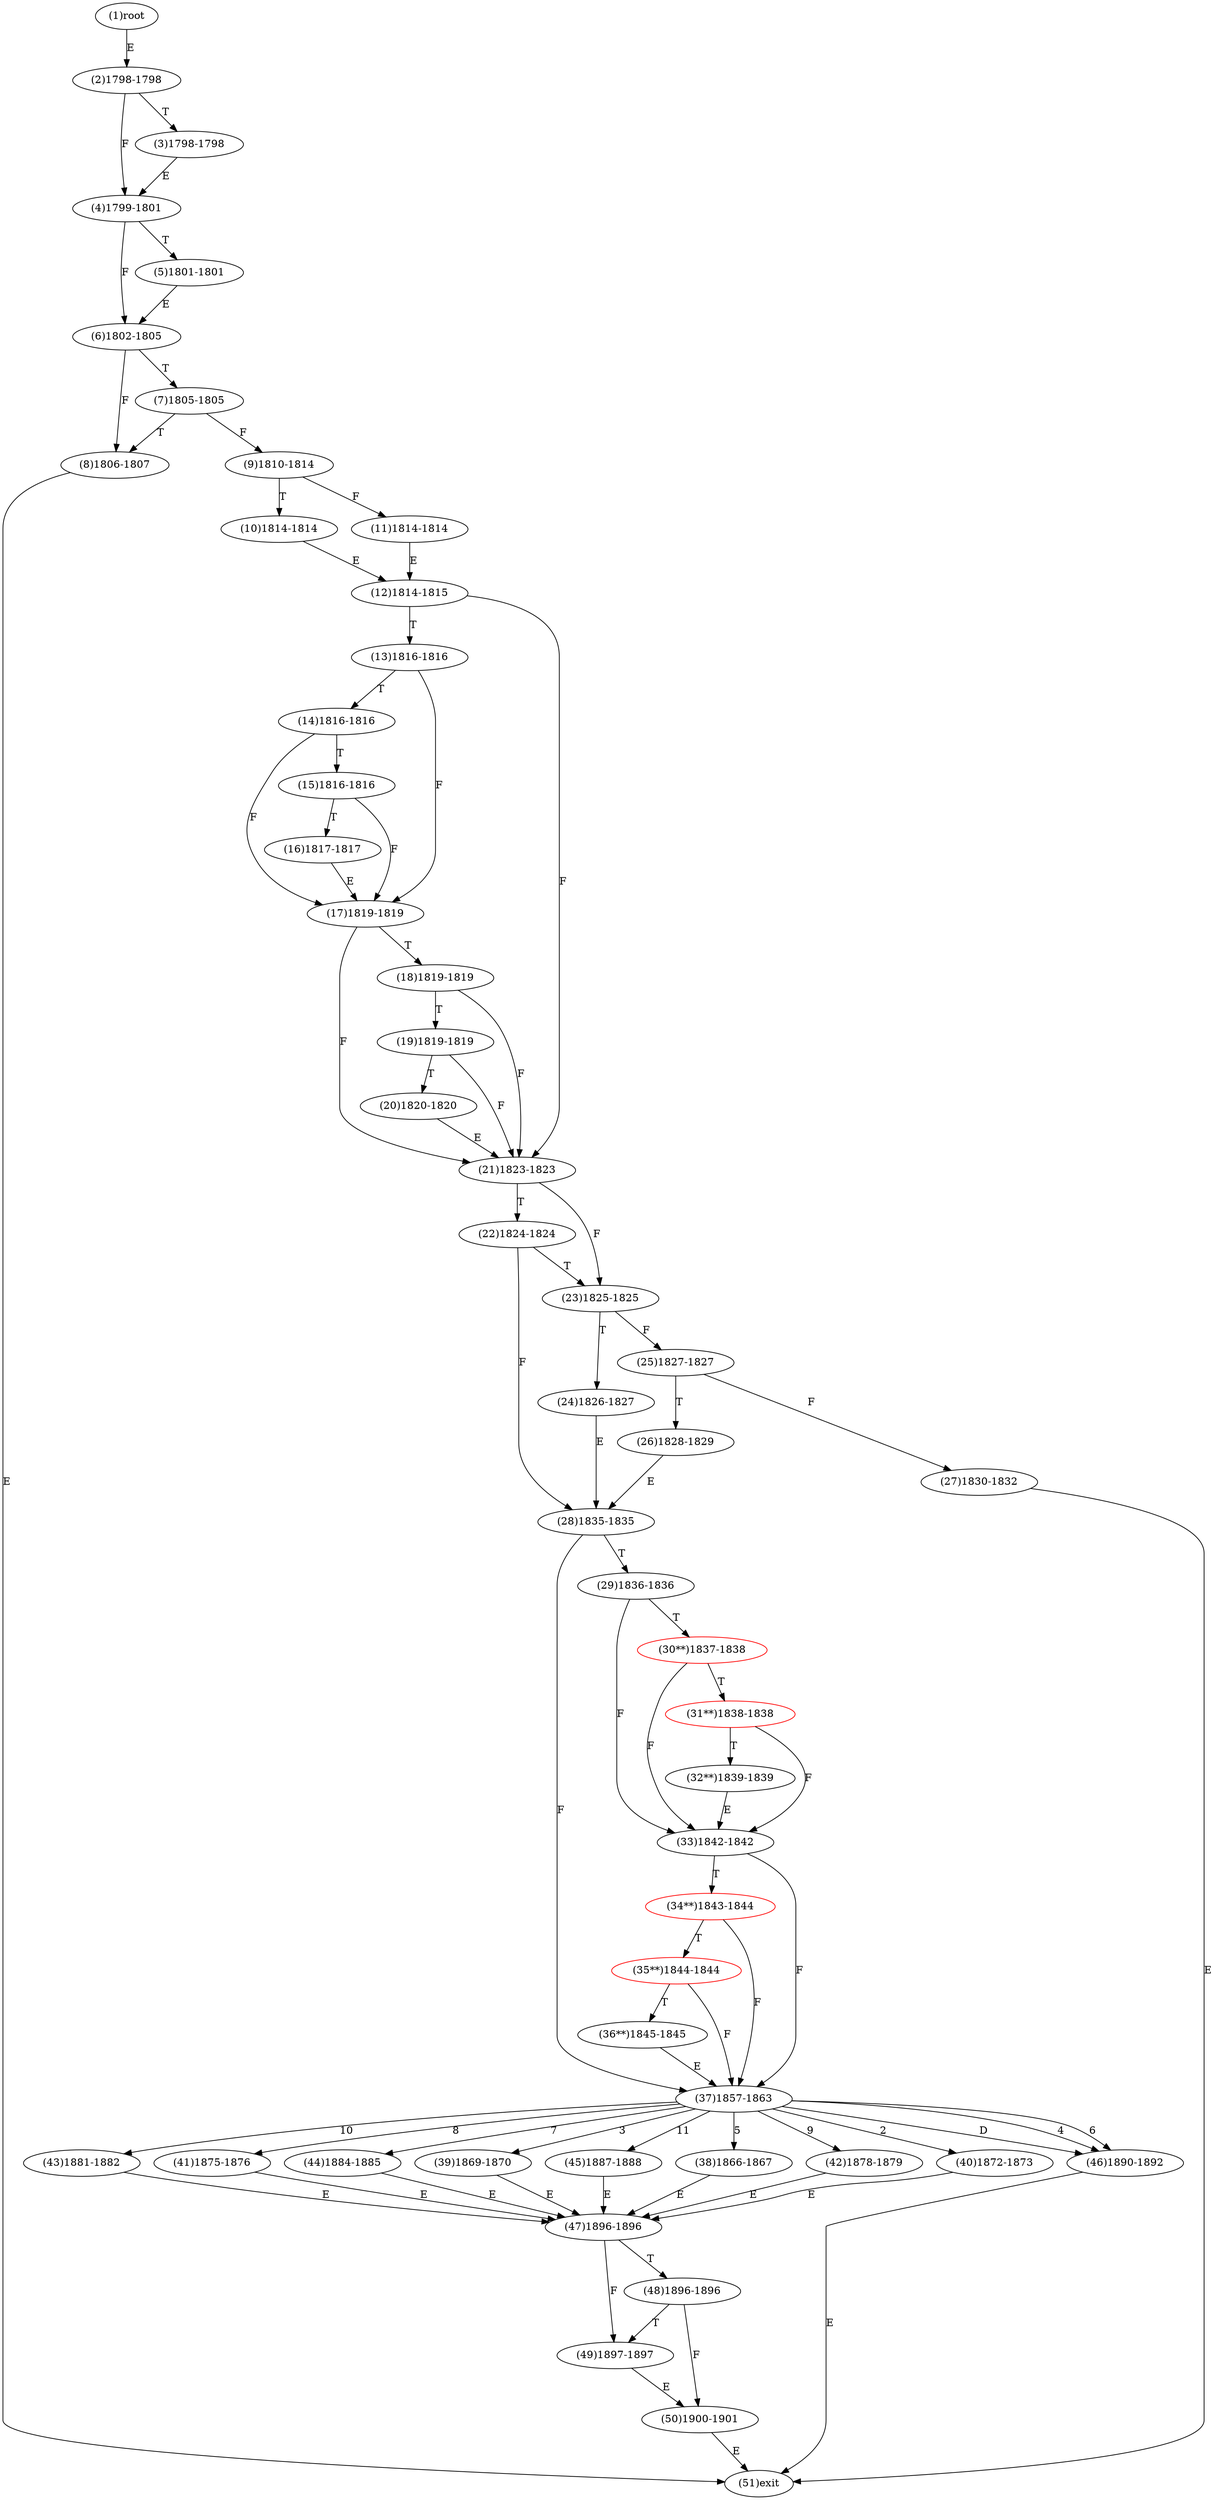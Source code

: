 digraph "" { 
1[ label="(1)root"];
2[ label="(2)1798-1798"];
3[ label="(3)1798-1798"];
4[ label="(4)1799-1801"];
5[ label="(5)1801-1801"];
6[ label="(6)1802-1805"];
7[ label="(7)1805-1805"];
8[ label="(8)1806-1807"];
9[ label="(9)1810-1814"];
10[ label="(10)1814-1814"];
11[ label="(11)1814-1814"];
12[ label="(12)1814-1815"];
13[ label="(13)1816-1816"];
14[ label="(14)1816-1816"];
15[ label="(15)1816-1816"];
17[ label="(17)1819-1819"];
16[ label="(16)1817-1817"];
19[ label="(19)1819-1819"];
18[ label="(18)1819-1819"];
21[ label="(21)1823-1823"];
20[ label="(20)1820-1820"];
23[ label="(23)1825-1825"];
22[ label="(22)1824-1824"];
25[ label="(25)1827-1827"];
24[ label="(24)1826-1827"];
27[ label="(27)1830-1832"];
26[ label="(26)1828-1829"];
29[ label="(29)1836-1836"];
28[ label="(28)1835-1835"];
31[ label="(31**)1838-1838",color=red];
30[ label="(30**)1837-1838",color=red];
34[ label="(34**)1843-1844",color=red];
35[ label="(35**)1844-1844",color=red];
32[ label="(32**)1839-1839"];
33[ label="(33)1842-1842"];
38[ label="(38)1866-1867"];
39[ label="(39)1869-1870"];
36[ label="(36**)1845-1845"];
37[ label="(37)1857-1863"];
42[ label="(42)1878-1879"];
43[ label="(43)1881-1882"];
40[ label="(40)1872-1873"];
41[ label="(41)1875-1876"];
46[ label="(46)1890-1892"];
47[ label="(47)1896-1896"];
44[ label="(44)1884-1885"];
45[ label="(45)1887-1888"];
51[ label="(51)exit"];
50[ label="(50)1900-1901"];
49[ label="(49)1897-1897"];
48[ label="(48)1896-1896"];
1->2[ label="E"];
2->4[ label="F"];
2->3[ label="T"];
3->4[ label="E"];
4->6[ label="F"];
4->5[ label="T"];
5->6[ label="E"];
6->8[ label="F"];
6->7[ label="T"];
7->9[ label="F"];
7->8[ label="T"];
8->51[ label="E"];
9->11[ label="F"];
9->10[ label="T"];
10->12[ label="E"];
11->12[ label="E"];
12->21[ label="F"];
12->13[ label="T"];
13->17[ label="F"];
13->14[ label="T"];
14->17[ label="F"];
14->15[ label="T"];
15->17[ label="F"];
15->16[ label="T"];
16->17[ label="E"];
17->21[ label="F"];
17->18[ label="T"];
18->21[ label="F"];
18->19[ label="T"];
19->21[ label="F"];
19->20[ label="T"];
20->21[ label="E"];
21->23[ label="F"];
21->22[ label="T"];
22->28[ label="F"];
22->23[ label="T"];
23->25[ label="F"];
23->24[ label="T"];
24->28[ label="E"];
25->27[ label="F"];
25->26[ label="T"];
26->28[ label="E"];
27->51[ label="E"];
28->37[ label="F"];
28->29[ label="T"];
29->33[ label="F"];
29->30[ label="T"];
30->33[ label="F"];
30->31[ label="T"];
31->33[ label="F"];
31->32[ label="T"];
32->33[ label="E"];
33->37[ label="F"];
33->34[ label="T"];
34->37[ label="F"];
34->35[ label="T"];
35->37[ label="F"];
35->36[ label="T"];
36->37[ label="E"];
37->40[ label="2"];
37->39[ label="3"];
37->46[ label="4"];
37->38[ label="5"];
37->46[ label="6"];
37->44[ label="7"];
37->41[ label="8"];
37->42[ label="9"];
37->43[ label="10"];
37->45[ label="11"];
37->46[ label="D"];
38->47[ label="E"];
39->47[ label="E"];
40->47[ label="E"];
41->47[ label="E"];
42->47[ label="E"];
43->47[ label="E"];
44->47[ label="E"];
45->47[ label="E"];
46->51[ label="E"];
47->49[ label="F"];
47->48[ label="T"];
48->50[ label="F"];
48->49[ label="T"];
49->50[ label="E"];
50->51[ label="E"];
}